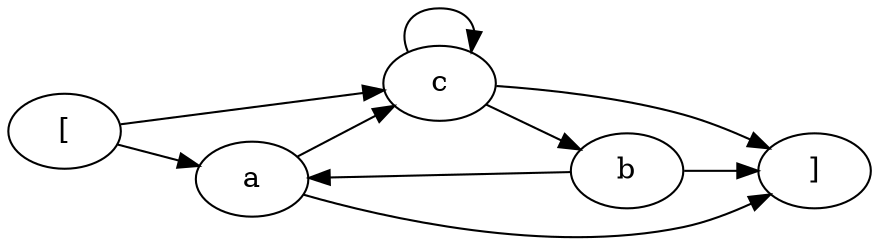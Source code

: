 digraph G {
rankdir = LR
label = "";
esg0_vertex0 -> esg0_vertex1;
esg0_vertex0 -> esg0_vertex3;
esg0_vertex3 -> esg0_vertex4;
esg0_vertex2 -> esg0_vertex4;
esg0_vertex1 -> esg0_vertex4;
esg0_vertex3 -> esg0_vertex3;
esg0_vertex1 -> esg0_vertex3;
esg0_vertex2 -> esg0_vertex1;
esg0_vertex3 -> esg0_vertex2;
esg0_vertex0 [label = "["]
esg0_vertex1 [label = "a"]
esg0_vertex3 [label = "c"]
esg0_vertex4 [label = "]"]
esg0_vertex2 [label = "b"]
}
